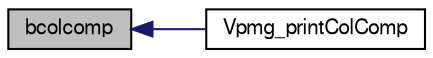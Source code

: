 digraph "bcolcomp"
{
  edge [fontname="FreeSans",fontsize="10",labelfontname="FreeSans",labelfontsize="10"];
  node [fontname="FreeSans",fontsize="10",shape=record];
  rankdir="LR";
  Node1 [label="bcolcomp",height=0.2,width=0.4,color="black", fillcolor="grey75", style="filled" fontcolor="black"];
  Node1 -> Node2 [dir="back",color="midnightblue",fontsize="10",style="solid",fontname="FreeSans"];
  Node2 [label="Vpmg_printColComp",height=0.2,width=0.4,color="black", fillcolor="white", style="filled",URL="$group___vpmg.html#gafd544ba4fe172d3f942016cf74e7a31e",tooltip="Print out a column-compressed sparse matrix in Harwell-Boeing format."];
}
